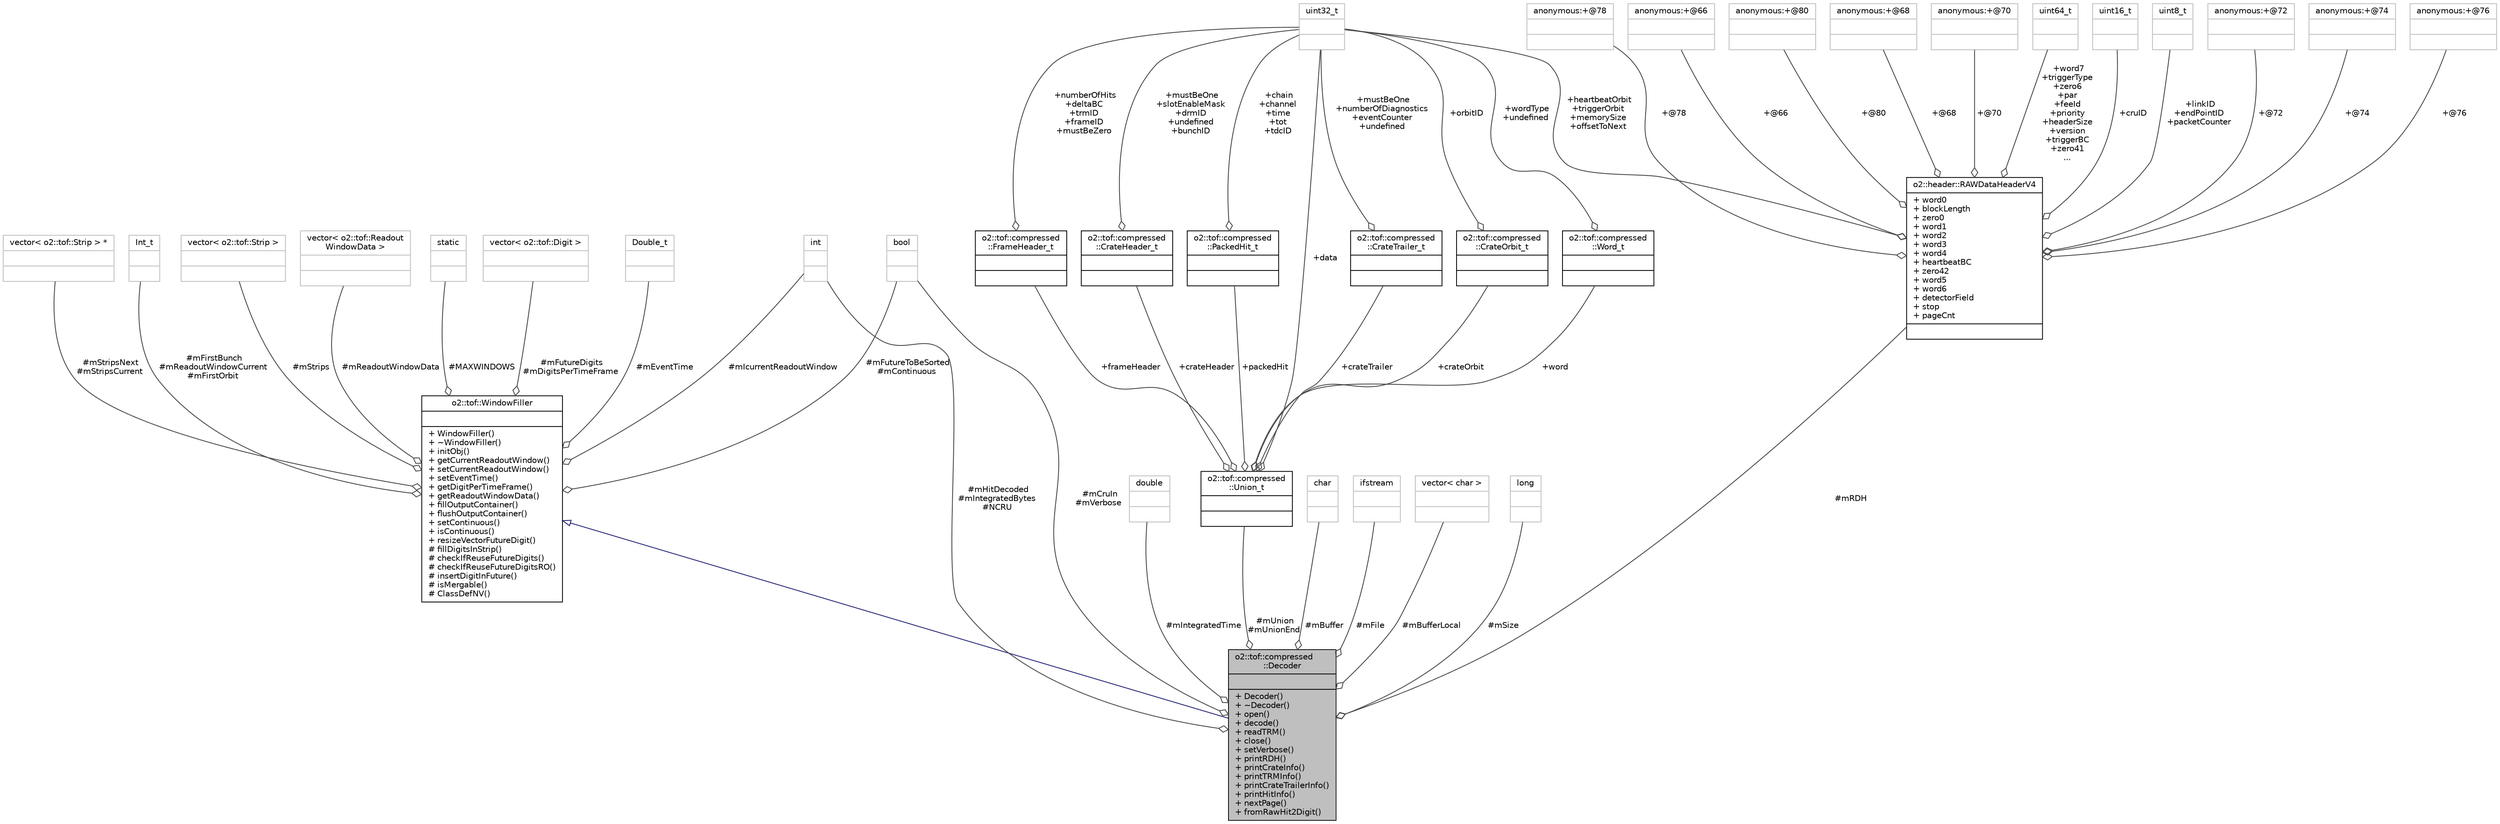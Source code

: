 digraph "o2::tof::compressed::Decoder"
{
 // INTERACTIVE_SVG=YES
  bgcolor="transparent";
  edge [fontname="Helvetica",fontsize="10",labelfontname="Helvetica",labelfontsize="10"];
  node [fontname="Helvetica",fontsize="10",shape=record];
  Node2 [label="{o2::tof::compressed\l::Decoder\n||+ Decoder()\l+ ~Decoder()\l+ open()\l+ decode()\l+ readTRM()\l+ close()\l+ setVerbose()\l+ printRDH()\l+ printCrateInfo()\l+ printTRMInfo()\l+ printCrateTrailerInfo()\l+ printHitInfo()\l+ nextPage()\l+ fromRawHit2Digit()\l}",height=0.2,width=0.4,color="black", fillcolor="grey75", style="filled", fontcolor="black"];
  Node3 -> Node2 [dir="back",color="midnightblue",fontsize="10",style="solid",arrowtail="onormal",fontname="Helvetica"];
  Node3 [label="{o2::tof::WindowFiller\n||+ WindowFiller()\l+ ~WindowFiller()\l+ initObj()\l+ getCurrentReadoutWindow()\l+ setCurrentReadoutWindow()\l+ setEventTime()\l+ getDigitPerTimeFrame()\l+ getReadoutWindowData()\l+ fillOutputContainer()\l+ flushOutputContainer()\l+ setContinuous()\l+ isContinuous()\l+ resizeVectorFutureDigit()\l# fillDigitsInStrip()\l# checkIfReuseFutureDigits()\l# checkIfReuseFutureDigitsRO()\l# insertDigitInFuture()\l# isMergable()\l# ClassDefNV()\l}",height=0.2,width=0.4,color="black",URL="$db/d26/classo2_1_1tof_1_1WindowFiller.html"];
  Node4 -> Node3 [color="grey25",fontsize="10",style="solid",label=" #mStripsNext\n#mStripsCurrent" ,arrowhead="odiamond",fontname="Helvetica"];
  Node4 [label="{vector\< o2::tof::Strip \> *\n||}",height=0.2,width=0.4,color="grey75"];
  Node5 -> Node3 [color="grey25",fontsize="10",style="solid",label=" #mStrips" ,arrowhead="odiamond",fontname="Helvetica"];
  Node5 [label="{vector\< o2::tof::Strip \>\n||}",height=0.2,width=0.4,color="grey75"];
  Node6 -> Node3 [color="grey25",fontsize="10",style="solid",label=" #mReadoutWindowData" ,arrowhead="odiamond",fontname="Helvetica"];
  Node6 [label="{vector\< o2::tof::Readout\lWindowData \>\n||}",height=0.2,width=0.4,color="grey75"];
  Node7 -> Node3 [color="grey25",fontsize="10",style="solid",label=" #mFutureDigits\n#mDigitsPerTimeFrame" ,arrowhead="odiamond",fontname="Helvetica"];
  Node7 [label="{vector\< o2::tof::Digit \>\n||}",height=0.2,width=0.4,color="grey75"];
  Node8 -> Node3 [color="grey25",fontsize="10",style="solid",label=" #mEventTime" ,arrowhead="odiamond",fontname="Helvetica"];
  Node8 [label="{Double_t\n||}",height=0.2,width=0.4,color="grey75"];
  Node9 -> Node3 [color="grey25",fontsize="10",style="solid",label=" #mIcurrentReadoutWindow" ,arrowhead="odiamond",fontname="Helvetica"];
  Node9 [label="{int\n||}",height=0.2,width=0.4,color="grey75"];
  Node10 -> Node3 [color="grey25",fontsize="10",style="solid",label=" #mFutureToBeSorted\n#mContinuous" ,arrowhead="odiamond",fontname="Helvetica"];
  Node10 [label="{bool\n||}",height=0.2,width=0.4,color="grey75"];
  Node11 -> Node3 [color="grey25",fontsize="10",style="solid",label=" #MAXWINDOWS" ,arrowhead="odiamond",fontname="Helvetica"];
  Node11 [label="{static\n||}",height=0.2,width=0.4,color="grey75"];
  Node12 -> Node3 [color="grey25",fontsize="10",style="solid",label=" #mFirstBunch\n#mReadoutWindowCurrent\n#mFirstOrbit" ,arrowhead="odiamond",fontname="Helvetica"];
  Node12 [label="{Int_t\n||}",height=0.2,width=0.4,color="grey75"];
  Node13 -> Node2 [color="grey25",fontsize="10",style="solid",label=" #mIntegratedTime" ,arrowhead="odiamond",fontname="Helvetica"];
  Node13 [label="{double\n||}",height=0.2,width=0.4,color="grey75"];
  Node14 -> Node2 [color="grey25",fontsize="10",style="solid",label=" #mUnion\n#mUnionEnd" ,arrowhead="odiamond",fontname="Helvetica"];
  Node14 [label="{o2::tof::compressed\l::Union_t\n||}",height=0.2,width=0.4,color="black",URL="$df/dd7/uniono2_1_1tof_1_1compressed_1_1Union__t.html"];
  Node15 -> Node14 [color="grey25",fontsize="10",style="solid",label=" +packedHit" ,arrowhead="odiamond",fontname="Helvetica"];
  Node15 [label="{o2::tof::compressed\l::PackedHit_t\n||}",height=0.2,width=0.4,color="black",URL="$df/d87/structo2_1_1tof_1_1compressed_1_1PackedHit__t.html"];
  Node16 -> Node15 [color="grey25",fontsize="10",style="solid",label=" +chain\n+channel\n+time\n+tot\n+tdcID" ,arrowhead="odiamond",fontname="Helvetica"];
  Node16 [label="{uint32_t\n||}",height=0.2,width=0.4,color="grey75"];
  Node17 -> Node14 [color="grey25",fontsize="10",style="solid",label=" +crateTrailer" ,arrowhead="odiamond",fontname="Helvetica"];
  Node17 [label="{o2::tof::compressed\l::CrateTrailer_t\n||}",height=0.2,width=0.4,color="black",URL="$dc/d31/structo2_1_1tof_1_1compressed_1_1CrateTrailer__t.html"];
  Node16 -> Node17 [color="grey25",fontsize="10",style="solid",label=" +mustBeOne\n+numberOfDiagnostics\n+eventCounter\n+undefined" ,arrowhead="odiamond",fontname="Helvetica"];
  Node18 -> Node14 [color="grey25",fontsize="10",style="solid",label=" +crateOrbit" ,arrowhead="odiamond",fontname="Helvetica"];
  Node18 [label="{o2::tof::compressed\l::CrateOrbit_t\n||}",height=0.2,width=0.4,color="black",URL="$d0/df7/structo2_1_1tof_1_1compressed_1_1CrateOrbit__t.html"];
  Node16 -> Node18 [color="grey25",fontsize="10",style="solid",label=" +orbitID" ,arrowhead="odiamond",fontname="Helvetica"];
  Node19 -> Node14 [color="grey25",fontsize="10",style="solid",label=" +word" ,arrowhead="odiamond",fontname="Helvetica"];
  Node19 [label="{o2::tof::compressed\l::Word_t\n||}",height=0.2,width=0.4,color="black",URL="$d5/d0d/structo2_1_1tof_1_1compressed_1_1Word__t.html"];
  Node16 -> Node19 [color="grey25",fontsize="10",style="solid",label=" +wordType\n+undefined" ,arrowhead="odiamond",fontname="Helvetica"];
  Node16 -> Node14 [color="grey25",fontsize="10",style="solid",label=" +data" ,arrowhead="odiamond",fontname="Helvetica"];
  Node20 -> Node14 [color="grey25",fontsize="10",style="solid",label=" +frameHeader" ,arrowhead="odiamond",fontname="Helvetica"];
  Node20 [label="{o2::tof::compressed\l::FrameHeader_t\n||}",height=0.2,width=0.4,color="black",URL="$df/d7e/structo2_1_1tof_1_1compressed_1_1FrameHeader__t.html"];
  Node16 -> Node20 [color="grey25",fontsize="10",style="solid",label=" +numberOfHits\n+deltaBC\n+trmID\n+frameID\n+mustBeZero" ,arrowhead="odiamond",fontname="Helvetica"];
  Node21 -> Node14 [color="grey25",fontsize="10",style="solid",label=" +crateHeader" ,arrowhead="odiamond",fontname="Helvetica"];
  Node21 [label="{o2::tof::compressed\l::CrateHeader_t\n||}",height=0.2,width=0.4,color="black",URL="$d5/da4/structo2_1_1tof_1_1compressed_1_1CrateHeader__t.html"];
  Node16 -> Node21 [color="grey25",fontsize="10",style="solid",label=" +mustBeOne\n+slotEnableMask\n+drmID\n+undefined\n+bunchID" ,arrowhead="odiamond",fontname="Helvetica"];
  Node22 -> Node2 [color="grey25",fontsize="10",style="solid",label=" #mBuffer" ,arrowhead="odiamond",fontname="Helvetica"];
  Node22 [label="{char\n||}",height=0.2,width=0.4,color="grey75"];
  Node23 -> Node2 [color="grey25",fontsize="10",style="solid",label=" #mFile" ,arrowhead="odiamond",fontname="Helvetica"];
  Node23 [label="{ifstream\n||}",height=0.2,width=0.4,color="grey75"];
  Node24 -> Node2 [color="grey25",fontsize="10",style="solid",label=" #mBufferLocal" ,arrowhead="odiamond",fontname="Helvetica"];
  Node24 [label="{vector\< char \>\n||}",height=0.2,width=0.4,color="grey75"];
  Node9 -> Node2 [color="grey25",fontsize="10",style="solid",label=" #mHitDecoded\n#mIntegratedBytes\n#NCRU" ,arrowhead="odiamond",fontname="Helvetica"];
  Node10 -> Node2 [color="grey25",fontsize="10",style="solid",label=" #mCruIn\n#mVerbose" ,arrowhead="odiamond",fontname="Helvetica"];
  Node25 -> Node2 [color="grey25",fontsize="10",style="solid",label=" #mSize" ,arrowhead="odiamond",fontname="Helvetica"];
  Node25 [label="{long\n||}",height=0.2,width=0.4,color="grey75"];
  Node26 -> Node2 [color="grey25",fontsize="10",style="solid",label=" #mRDH" ,arrowhead="odiamond",fontname="Helvetica"];
  Node26 [label="{o2::header::RAWDataHeaderV4\n|+ word0\l+ blockLength\l+ zero0\l+ word1\l+ word2\l+ word3\l+ word4\l+ heartbeatBC\l+ zero42\l+ word5\l+ word6\l+ detectorField\l+ stop\l+ pageCnt\l|}",height=0.2,width=0.4,color="black",URL="$d8/d47/structo2_1_1header_1_1RAWDataHeaderV4.html"];
  Node27 -> Node26 [color="grey25",fontsize="10",style="solid",label=" +@68" ,arrowhead="odiamond",fontname="Helvetica"];
  Node27 [label="{anonymous:+@68\n||}",height=0.2,width=0.4,color="grey75"];
  Node28 -> Node26 [color="grey25",fontsize="10",style="solid",label=" +@70" ,arrowhead="odiamond",fontname="Helvetica"];
  Node28 [label="{anonymous:+@70\n||}",height=0.2,width=0.4,color="grey75"];
  Node29 -> Node26 [color="grey25",fontsize="10",style="solid",label=" +word7\n+triggerType\n+zero6\n+par\n+feeId\n+priority\n+headerSize\n+version\n+triggerBC\n+zero41\n..." ,arrowhead="odiamond",fontname="Helvetica"];
  Node29 [label="{uint64_t\n||}",height=0.2,width=0.4,color="grey75"];
  Node30 -> Node26 [color="grey25",fontsize="10",style="solid",label=" +cruID" ,arrowhead="odiamond",fontname="Helvetica"];
  Node30 [label="{uint16_t\n||}",height=0.2,width=0.4,color="grey75"];
  Node31 -> Node26 [color="grey25",fontsize="10",style="solid",label=" +linkID\n+endPointID\n+packetCounter" ,arrowhead="odiamond",fontname="Helvetica"];
  Node31 [label="{uint8_t\n||}",height=0.2,width=0.4,color="grey75"];
  Node32 -> Node26 [color="grey25",fontsize="10",style="solid",label=" +@72" ,arrowhead="odiamond",fontname="Helvetica"];
  Node32 [label="{anonymous:+@72\n||}",height=0.2,width=0.4,color="grey75"];
  Node16 -> Node26 [color="grey25",fontsize="10",style="solid",label=" +heartbeatOrbit\n+triggerOrbit\n+memorySize\n+offsetToNext" ,arrowhead="odiamond",fontname="Helvetica"];
  Node33 -> Node26 [color="grey25",fontsize="10",style="solid",label=" +@74" ,arrowhead="odiamond",fontname="Helvetica"];
  Node33 [label="{anonymous:+@74\n||}",height=0.2,width=0.4,color="grey75"];
  Node34 -> Node26 [color="grey25",fontsize="10",style="solid",label=" +@76" ,arrowhead="odiamond",fontname="Helvetica"];
  Node34 [label="{anonymous:+@76\n||}",height=0.2,width=0.4,color="grey75"];
  Node35 -> Node26 [color="grey25",fontsize="10",style="solid",label=" +@78" ,arrowhead="odiamond",fontname="Helvetica"];
  Node35 [label="{anonymous:+@78\n||}",height=0.2,width=0.4,color="grey75"];
  Node36 -> Node26 [color="grey25",fontsize="10",style="solid",label=" +@66" ,arrowhead="odiamond",fontname="Helvetica"];
  Node36 [label="{anonymous:+@66\n||}",height=0.2,width=0.4,color="grey75"];
  Node37 -> Node26 [color="grey25",fontsize="10",style="solid",label=" +@80" ,arrowhead="odiamond",fontname="Helvetica"];
  Node37 [label="{anonymous:+@80\n||}",height=0.2,width=0.4,color="grey75"];
}
